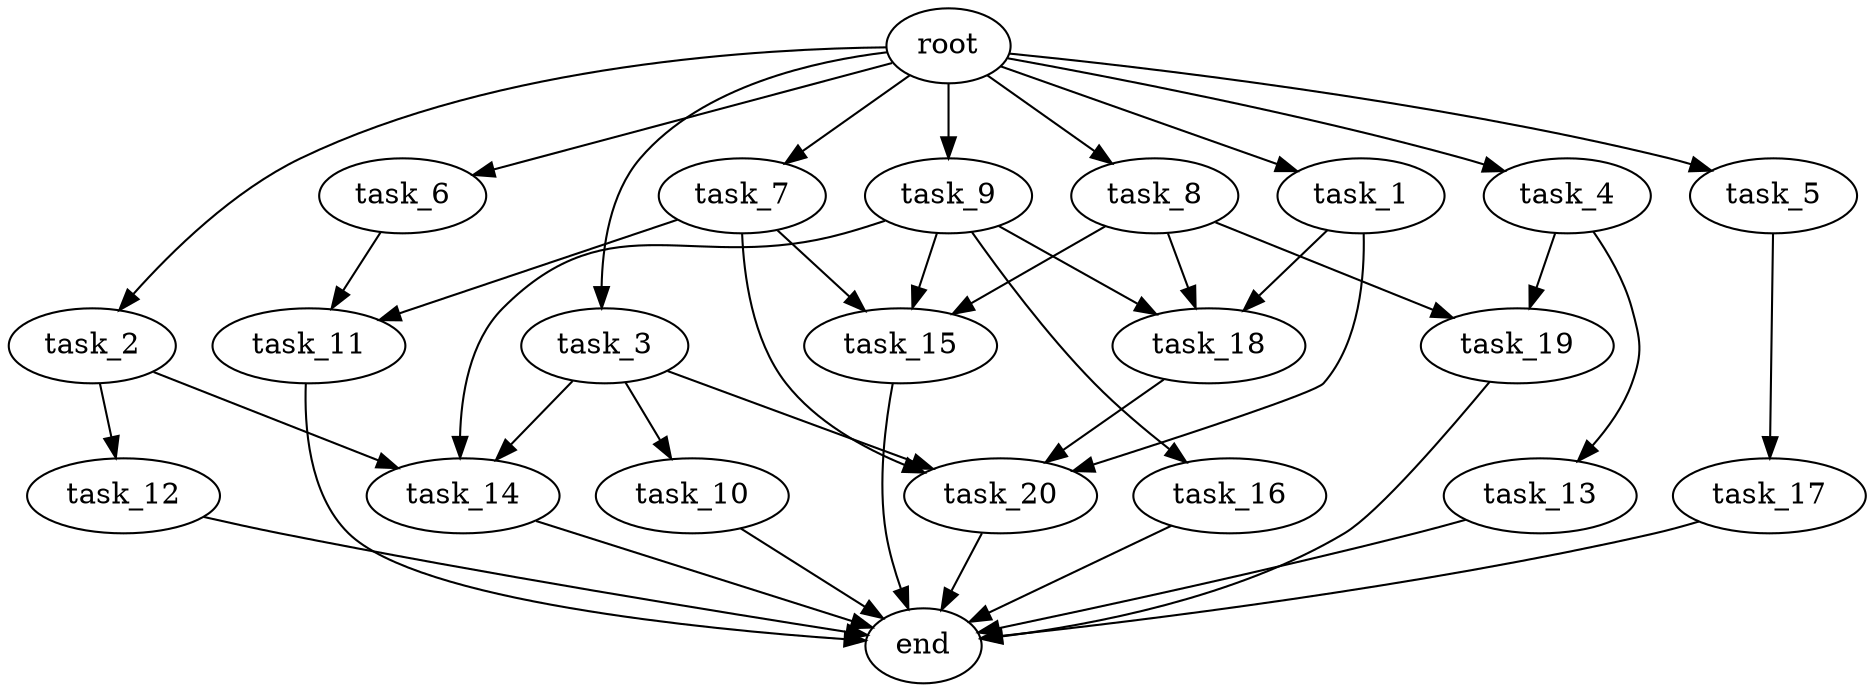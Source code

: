 digraph G {
  root [size="0.000000e+00"];
  task_1 [size="9.241457e+09"];
  task_2 [size="8.968569e+08"];
  task_3 [size="6.717804e+09"];
  task_4 [size="4.235982e+09"];
  task_5 [size="3.483730e+09"];
  task_6 [size="3.208063e+09"];
  task_7 [size="5.939178e+09"];
  task_8 [size="2.430441e+08"];
  task_9 [size="3.048884e+09"];
  task_10 [size="9.876532e+09"];
  task_11 [size="6.162594e+09"];
  task_12 [size="9.901602e+09"];
  task_13 [size="4.422659e+09"];
  task_14 [size="1.459039e+09"];
  task_15 [size="4.497306e+08"];
  task_16 [size="8.181901e+09"];
  task_17 [size="1.997652e+09"];
  task_18 [size="3.738834e+09"];
  task_19 [size="7.577580e+09"];
  task_20 [size="8.527789e+09"];
  end [size="0.000000e+00"];

  root -> task_1 [size="1.000000e-12"];
  root -> task_2 [size="1.000000e-12"];
  root -> task_3 [size="1.000000e-12"];
  root -> task_4 [size="1.000000e-12"];
  root -> task_5 [size="1.000000e-12"];
  root -> task_6 [size="1.000000e-12"];
  root -> task_7 [size="1.000000e-12"];
  root -> task_8 [size="1.000000e-12"];
  root -> task_9 [size="1.000000e-12"];
  task_1 -> task_18 [size="1.246278e+08"];
  task_1 -> task_20 [size="2.131947e+08"];
  task_2 -> task_12 [size="9.901602e+08"];
  task_2 -> task_14 [size="4.863463e+07"];
  task_3 -> task_10 [size="9.876532e+08"];
  task_3 -> task_14 [size="4.863463e+07"];
  task_3 -> task_20 [size="2.131947e+08"];
  task_4 -> task_13 [size="4.422659e+08"];
  task_4 -> task_19 [size="3.788790e+08"];
  task_5 -> task_17 [size="1.997652e+08"];
  task_6 -> task_11 [size="3.081297e+08"];
  task_7 -> task_11 [size="3.081297e+08"];
  task_7 -> task_15 [size="1.499102e+07"];
  task_7 -> task_20 [size="2.131947e+08"];
  task_8 -> task_15 [size="1.499102e+07"];
  task_8 -> task_18 [size="1.246278e+08"];
  task_8 -> task_19 [size="3.788790e+08"];
  task_9 -> task_14 [size="4.863463e+07"];
  task_9 -> task_15 [size="1.499102e+07"];
  task_9 -> task_16 [size="8.181901e+08"];
  task_9 -> task_18 [size="1.246278e+08"];
  task_10 -> end [size="1.000000e-12"];
  task_11 -> end [size="1.000000e-12"];
  task_12 -> end [size="1.000000e-12"];
  task_13 -> end [size="1.000000e-12"];
  task_14 -> end [size="1.000000e-12"];
  task_15 -> end [size="1.000000e-12"];
  task_16 -> end [size="1.000000e-12"];
  task_17 -> end [size="1.000000e-12"];
  task_18 -> task_20 [size="2.131947e+08"];
  task_19 -> end [size="1.000000e-12"];
  task_20 -> end [size="1.000000e-12"];
}
